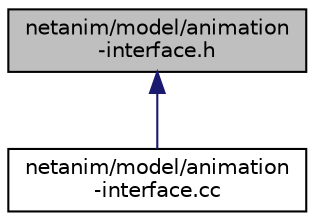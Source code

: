 digraph "netanim/model/animation-interface.h"
{
  edge [fontname="Helvetica",fontsize="10",labelfontname="Helvetica",labelfontsize="10"];
  node [fontname="Helvetica",fontsize="10",shape=record];
  Node1 [label="netanim/model/animation\l-interface.h",height=0.2,width=0.4,color="black", fillcolor="grey75", style="filled", fontcolor="black"];
  Node1 -> Node2 [dir="back",color="midnightblue",fontsize="10",style="solid"];
  Node2 [label="netanim/model/animation\l-interface.cc",height=0.2,width=0.4,color="black", fillcolor="white", style="filled",URL="$d3/d2f/animation-interface_8cc.html"];
}
